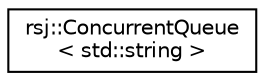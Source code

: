 digraph "Graphical Class Hierarchy"
{
 // INTERACTIVE_SVG=YES
 // LATEX_PDF_SIZE
  edge [fontname="Helvetica",fontsize="10",labelfontname="Helvetica",labelfontsize="10"];
  node [fontname="Helvetica",fontsize="10",shape=record];
  rankdir="LR";
  Node0 [label="rsj::ConcurrentQueue\l\< std::string \>",height=0.2,width=0.4,color="black", fillcolor="white", style="filled",URL="$classrsj_1_1_concurrent_queue.html",tooltip=" "];
}

